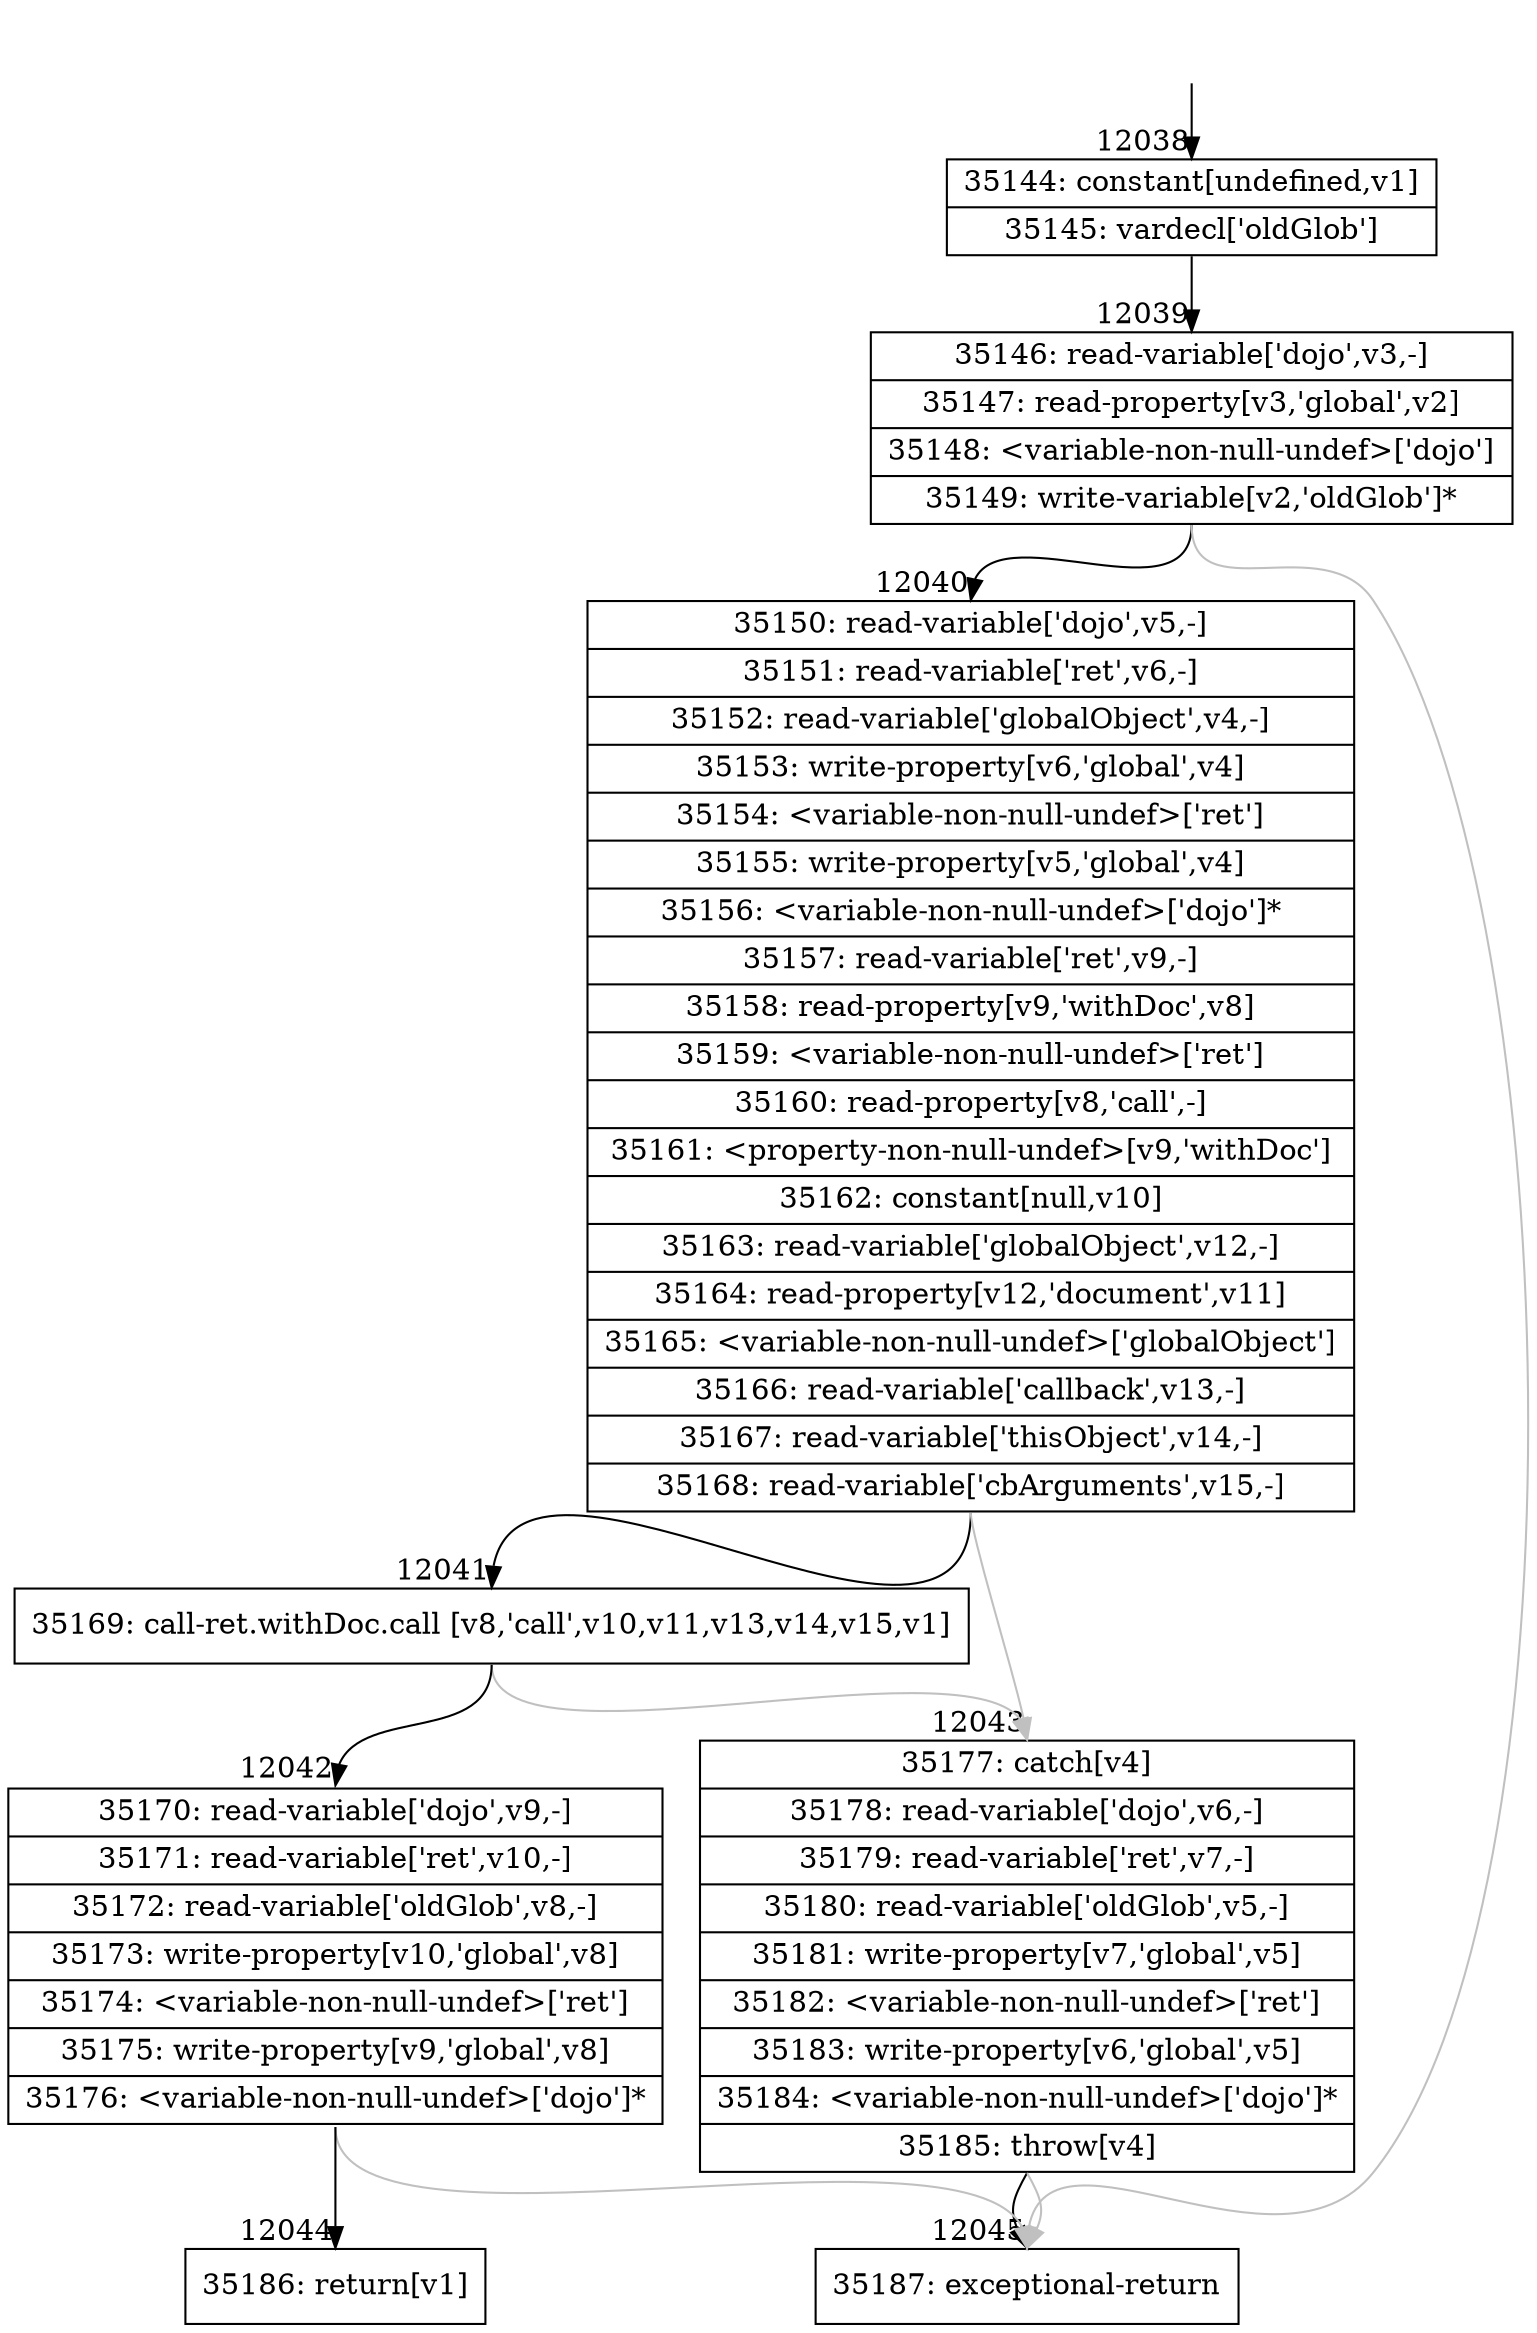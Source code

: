 digraph {
rankdir="TD"
BB_entry893[shape=none,label=""];
BB_entry893 -> BB12038 [tailport=s, headport=n, headlabel="    12038"]
BB12038 [shape=record label="{35144: constant[undefined,v1]|35145: vardecl['oldGlob']}" ] 
BB12038 -> BB12039 [tailport=s, headport=n, headlabel="      12039"]
BB12039 [shape=record label="{35146: read-variable['dojo',v3,-]|35147: read-property[v3,'global',v2]|35148: \<variable-non-null-undef\>['dojo']|35149: write-variable[v2,'oldGlob']*}" ] 
BB12039 -> BB12040 [tailport=s, headport=n, headlabel="      12040"]
BB12039 -> BB12045 [tailport=s, headport=n, color=gray, headlabel="      12045"]
BB12040 [shape=record label="{35150: read-variable['dojo',v5,-]|35151: read-variable['ret',v6,-]|35152: read-variable['globalObject',v4,-]|35153: write-property[v6,'global',v4]|35154: \<variable-non-null-undef\>['ret']|35155: write-property[v5,'global',v4]|35156: \<variable-non-null-undef\>['dojo']*|35157: read-variable['ret',v9,-]|35158: read-property[v9,'withDoc',v8]|35159: \<variable-non-null-undef\>['ret']|35160: read-property[v8,'call',-]|35161: \<property-non-null-undef\>[v9,'withDoc']|35162: constant[null,v10]|35163: read-variable['globalObject',v12,-]|35164: read-property[v12,'document',v11]|35165: \<variable-non-null-undef\>['globalObject']|35166: read-variable['callback',v13,-]|35167: read-variable['thisObject',v14,-]|35168: read-variable['cbArguments',v15,-]}" ] 
BB12040 -> BB12041 [tailport=s, headport=n, headlabel="      12041"]
BB12040 -> BB12043 [tailport=s, headport=n, color=gray, headlabel="      12043"]
BB12041 [shape=record label="{35169: call-ret.withDoc.call [v8,'call',v10,v11,v13,v14,v15,v1]}" ] 
BB12041 -> BB12042 [tailport=s, headport=n, headlabel="      12042"]
BB12041 -> BB12043 [tailport=s, headport=n, color=gray]
BB12042 [shape=record label="{35170: read-variable['dojo',v9,-]|35171: read-variable['ret',v10,-]|35172: read-variable['oldGlob',v8,-]|35173: write-property[v10,'global',v8]|35174: \<variable-non-null-undef\>['ret']|35175: write-property[v9,'global',v8]|35176: \<variable-non-null-undef\>['dojo']*}" ] 
BB12042 -> BB12044 [tailport=s, headport=n, headlabel="      12044"]
BB12042 -> BB12045 [tailport=s, headport=n, color=gray]
BB12043 [shape=record label="{35177: catch[v4]|35178: read-variable['dojo',v6,-]|35179: read-variable['ret',v7,-]|35180: read-variable['oldGlob',v5,-]|35181: write-property[v7,'global',v5]|35182: \<variable-non-null-undef\>['ret']|35183: write-property[v6,'global',v5]|35184: \<variable-non-null-undef\>['dojo']*|35185: throw[v4]}" ] 
BB12043 -> BB12045 [tailport=s, headport=n]
BB12043 -> BB12045 [tailport=s, headport=n, color=gray]
BB12044 [shape=record label="{35186: return[v1]}" ] 
BB12045 [shape=record label="{35187: exceptional-return}" ] 
//#$~ 16892
}
